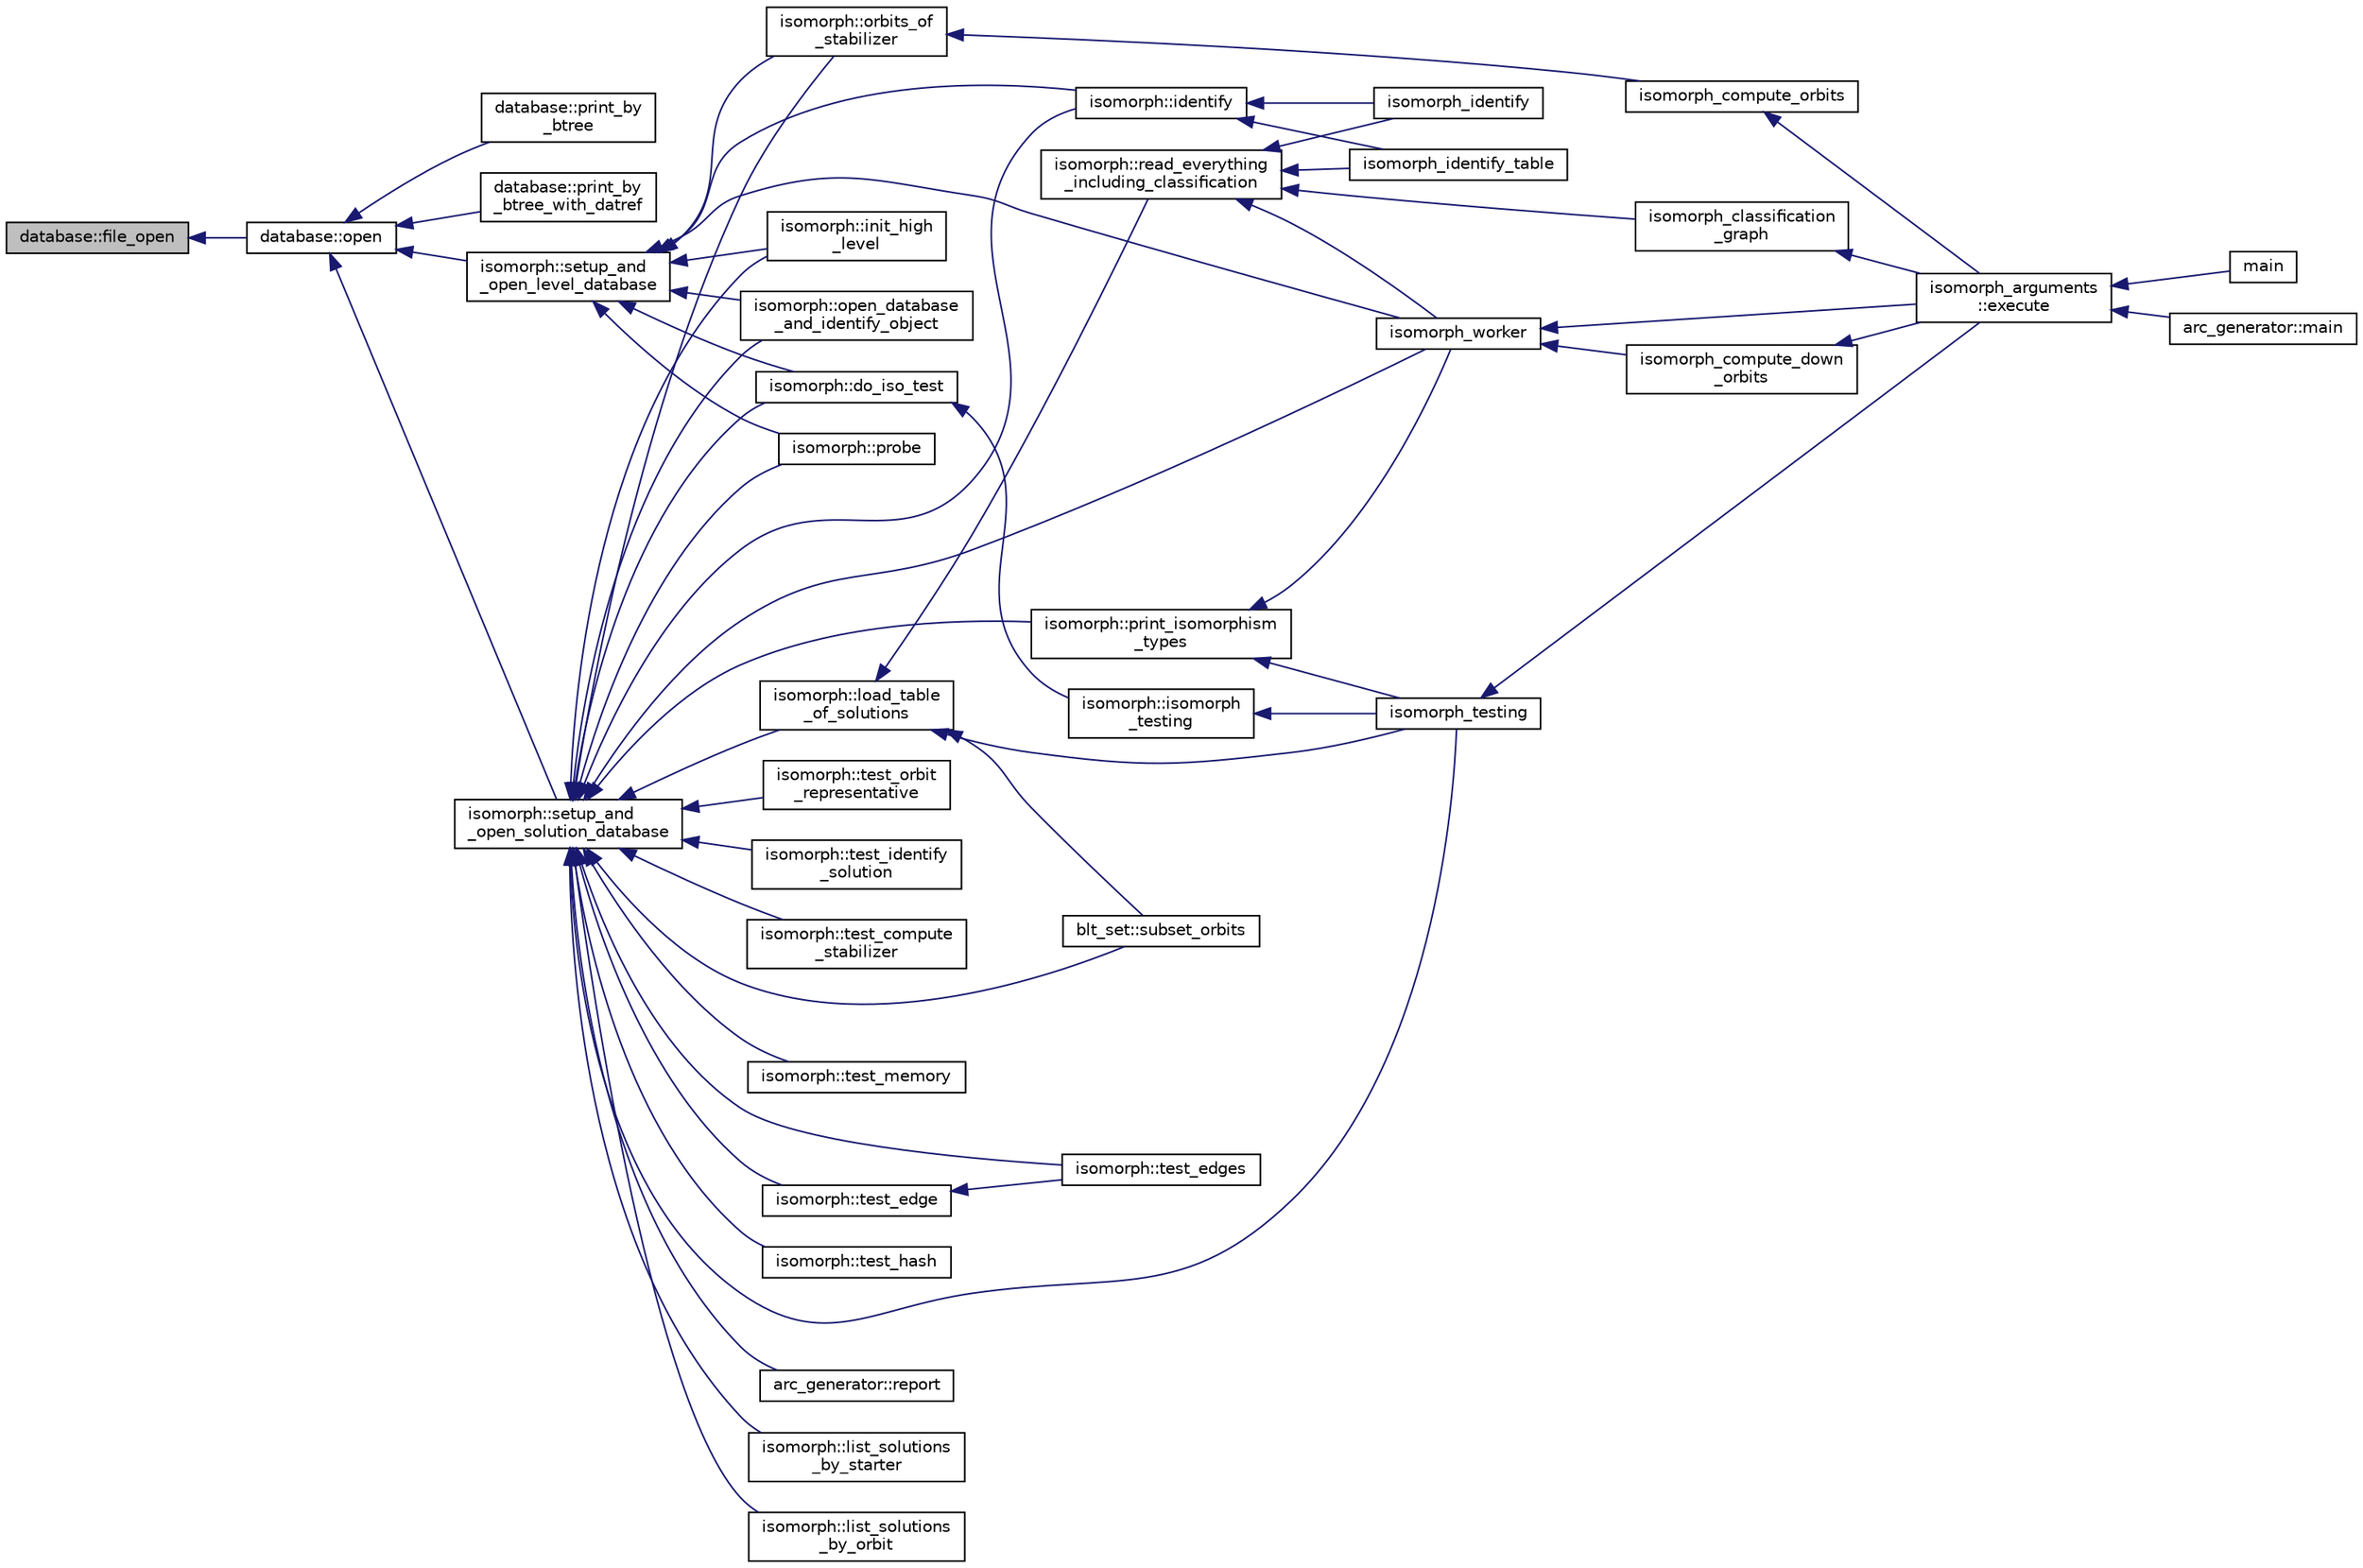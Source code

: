 digraph "database::file_open"
{
  edge [fontname="Helvetica",fontsize="10",labelfontname="Helvetica",labelfontsize="10"];
  node [fontname="Helvetica",fontsize="10",shape=record];
  rankdir="LR";
  Node1054 [label="database::file_open",height=0.2,width=0.4,color="black", fillcolor="grey75", style="filled", fontcolor="black"];
  Node1054 -> Node1055 [dir="back",color="midnightblue",fontsize="10",style="solid",fontname="Helvetica"];
  Node1055 [label="database::open",height=0.2,width=0.4,color="black", fillcolor="white", style="filled",URL="$db/d72/classdatabase.html#a65e8eccf98ecab4d55fb25bacaae6a19"];
  Node1055 -> Node1056 [dir="back",color="midnightblue",fontsize="10",style="solid",fontname="Helvetica"];
  Node1056 [label="database::print_by\l_btree",height=0.2,width=0.4,color="black", fillcolor="white", style="filled",URL="$db/d72/classdatabase.html#ac45ae44f2a861557ced6e5ab7c146717"];
  Node1055 -> Node1057 [dir="back",color="midnightblue",fontsize="10",style="solid",fontname="Helvetica"];
  Node1057 [label="database::print_by\l_btree_with_datref",height=0.2,width=0.4,color="black", fillcolor="white", style="filled",URL="$db/d72/classdatabase.html#af84030a29b31944d6763974ac4f774b5"];
  Node1055 -> Node1058 [dir="back",color="midnightblue",fontsize="10",style="solid",fontname="Helvetica"];
  Node1058 [label="isomorph::setup_and\l_open_solution_database",height=0.2,width=0.4,color="black", fillcolor="white", style="filled",URL="$d3/d5f/classisomorph.html#a31846d3ae261a9c2dc089fb87710ce5c"];
  Node1058 -> Node1059 [dir="back",color="midnightblue",fontsize="10",style="solid",fontname="Helvetica"];
  Node1059 [label="blt_set::subset_orbits",height=0.2,width=0.4,color="black", fillcolor="white", style="filled",URL="$d1/d3d/classblt__set.html#af8f79fc4346244acfa0e2c2d23c36993"];
  Node1058 -> Node1060 [dir="back",color="midnightblue",fontsize="10",style="solid",fontname="Helvetica"];
  Node1060 [label="arc_generator::report",height=0.2,width=0.4,color="black", fillcolor="white", style="filled",URL="$d4/d21/classarc__generator.html#a650f715bb3eec8fd1057e07e5b384f9a"];
  Node1058 -> Node1061 [dir="back",color="midnightblue",fontsize="10",style="solid",fontname="Helvetica"];
  Node1061 [label="isomorph::load_table\l_of_solutions",height=0.2,width=0.4,color="black", fillcolor="white", style="filled",URL="$d3/d5f/classisomorph.html#a21ab5aba74a200b9abf041dc5206821a"];
  Node1061 -> Node1059 [dir="back",color="midnightblue",fontsize="10",style="solid",fontname="Helvetica"];
  Node1061 -> Node1062 [dir="back",color="midnightblue",fontsize="10",style="solid",fontname="Helvetica"];
  Node1062 [label="isomorph::read_everything\l_including_classification",height=0.2,width=0.4,color="black", fillcolor="white", style="filled",URL="$d3/d5f/classisomorph.html#aa6a56e4522d3133a6ea65c9ac6de3924"];
  Node1062 -> Node1063 [dir="back",color="midnightblue",fontsize="10",style="solid",fontname="Helvetica"];
  Node1063 [label="isomorph_classification\l_graph",height=0.2,width=0.4,color="black", fillcolor="white", style="filled",URL="$d4/d7e/isomorph__global_8_c.html#a027e803e6cab7af4c400a71663bf4715"];
  Node1063 -> Node1064 [dir="back",color="midnightblue",fontsize="10",style="solid",fontname="Helvetica"];
  Node1064 [label="isomorph_arguments\l::execute",height=0.2,width=0.4,color="black", fillcolor="white", style="filled",URL="$d5/de4/classisomorph__arguments.html#aa85e472d14906abdd5672dc66027583e"];
  Node1064 -> Node1065 [dir="back",color="midnightblue",fontsize="10",style="solid",fontname="Helvetica"];
  Node1065 [label="main",height=0.2,width=0.4,color="black", fillcolor="white", style="filled",URL="$d1/d5e/blt__main_8_c.html#a217dbf8b442f20279ea00b898af96f52"];
  Node1064 -> Node1066 [dir="back",color="midnightblue",fontsize="10",style="solid",fontname="Helvetica"];
  Node1066 [label="arc_generator::main",height=0.2,width=0.4,color="black", fillcolor="white", style="filled",URL="$d4/d21/classarc__generator.html#ad80140b51b165dad1fe6ab232be7829a"];
  Node1062 -> Node1067 [dir="back",color="midnightblue",fontsize="10",style="solid",fontname="Helvetica"];
  Node1067 [label="isomorph_identify",height=0.2,width=0.4,color="black", fillcolor="white", style="filled",URL="$d4/d7e/isomorph__global_8_c.html#aa0fe57c73d5668eee10a6022ada7f6a3"];
  Node1062 -> Node1068 [dir="back",color="midnightblue",fontsize="10",style="solid",fontname="Helvetica"];
  Node1068 [label="isomorph_identify_table",height=0.2,width=0.4,color="black", fillcolor="white", style="filled",URL="$d4/d7e/isomorph__global_8_c.html#a9fd19ea945561cf2a6bb5c72dd4b1cb2"];
  Node1062 -> Node1069 [dir="back",color="midnightblue",fontsize="10",style="solid",fontname="Helvetica"];
  Node1069 [label="isomorph_worker",height=0.2,width=0.4,color="black", fillcolor="white", style="filled",URL="$d4/d7e/isomorph__global_8_c.html#ace3bb6ec719b02a35534309d4d3fe99a"];
  Node1069 -> Node1064 [dir="back",color="midnightblue",fontsize="10",style="solid",fontname="Helvetica"];
  Node1069 -> Node1070 [dir="back",color="midnightblue",fontsize="10",style="solid",fontname="Helvetica"];
  Node1070 [label="isomorph_compute_down\l_orbits",height=0.2,width=0.4,color="black", fillcolor="white", style="filled",URL="$d4/d7e/isomorph__global_8_c.html#a3613cea19158edd30958c4edecd97d53"];
  Node1070 -> Node1064 [dir="back",color="midnightblue",fontsize="10",style="solid",fontname="Helvetica"];
  Node1061 -> Node1071 [dir="back",color="midnightblue",fontsize="10",style="solid",fontname="Helvetica"];
  Node1071 [label="isomorph_testing",height=0.2,width=0.4,color="black", fillcolor="white", style="filled",URL="$d4/d7e/isomorph__global_8_c.html#a5a73cbe9f89c4727f086482ee2d238f9"];
  Node1071 -> Node1064 [dir="back",color="midnightblue",fontsize="10",style="solid",fontname="Helvetica"];
  Node1058 -> Node1072 [dir="back",color="midnightblue",fontsize="10",style="solid",fontname="Helvetica"];
  Node1072 [label="isomorph::list_solutions\l_by_starter",height=0.2,width=0.4,color="black", fillcolor="white", style="filled",URL="$d3/d5f/classisomorph.html#a9c40f343f1a3e5fc177e5121bc809b06"];
  Node1058 -> Node1073 [dir="back",color="midnightblue",fontsize="10",style="solid",fontname="Helvetica"];
  Node1073 [label="isomorph::list_solutions\l_by_orbit",height=0.2,width=0.4,color="black", fillcolor="white", style="filled",URL="$d3/d5f/classisomorph.html#adefb1a89c097c284d29f92d5fc58ebfa"];
  Node1058 -> Node1074 [dir="back",color="midnightblue",fontsize="10",style="solid",fontname="Helvetica"];
  Node1074 [label="isomorph::orbits_of\l_stabilizer",height=0.2,width=0.4,color="black", fillcolor="white", style="filled",URL="$d3/d5f/classisomorph.html#a72bbdc12cca5a90045ef15d0b24075e6"];
  Node1074 -> Node1075 [dir="back",color="midnightblue",fontsize="10",style="solid",fontname="Helvetica"];
  Node1075 [label="isomorph_compute_orbits",height=0.2,width=0.4,color="black", fillcolor="white", style="filled",URL="$d4/d7e/isomorph__global_8_c.html#a592f3efd31146c0802f59837055f904f"];
  Node1075 -> Node1064 [dir="back",color="midnightblue",fontsize="10",style="solid",fontname="Helvetica"];
  Node1058 -> Node1076 [dir="back",color="midnightblue",fontsize="10",style="solid",fontname="Helvetica"];
  Node1076 [label="isomorph::test_orbit\l_representative",height=0.2,width=0.4,color="black", fillcolor="white", style="filled",URL="$d3/d5f/classisomorph.html#a5f165aa61a0d6b349da5a6117135f6c0"];
  Node1058 -> Node1077 [dir="back",color="midnightblue",fontsize="10",style="solid",fontname="Helvetica"];
  Node1077 [label="isomorph::test_identify\l_solution",height=0.2,width=0.4,color="black", fillcolor="white", style="filled",URL="$d3/d5f/classisomorph.html#aa2c95f309e3283179e87bbbd83bfdc7d"];
  Node1058 -> Node1078 [dir="back",color="midnightblue",fontsize="10",style="solid",fontname="Helvetica"];
  Node1078 [label="isomorph::test_compute\l_stabilizer",height=0.2,width=0.4,color="black", fillcolor="white", style="filled",URL="$d3/d5f/classisomorph.html#a72cd06f32311c44eb09dd73faa36b748"];
  Node1058 -> Node1079 [dir="back",color="midnightblue",fontsize="10",style="solid",fontname="Helvetica"];
  Node1079 [label="isomorph::test_memory",height=0.2,width=0.4,color="black", fillcolor="white", style="filled",URL="$d3/d5f/classisomorph.html#a27877043c77db8e85e8fa7d5c43845b0"];
  Node1058 -> Node1080 [dir="back",color="midnightblue",fontsize="10",style="solid",fontname="Helvetica"];
  Node1080 [label="isomorph::test_edges",height=0.2,width=0.4,color="black", fillcolor="white", style="filled",URL="$d3/d5f/classisomorph.html#ad23507927d8f7698073475d12b2a85bc"];
  Node1058 -> Node1081 [dir="back",color="midnightblue",fontsize="10",style="solid",fontname="Helvetica"];
  Node1081 [label="isomorph::test_edge",height=0.2,width=0.4,color="black", fillcolor="white", style="filled",URL="$d3/d5f/classisomorph.html#a591165fa287477b480f5b7081198ba46"];
  Node1081 -> Node1080 [dir="back",color="midnightblue",fontsize="10",style="solid",fontname="Helvetica"];
  Node1058 -> Node1082 [dir="back",color="midnightblue",fontsize="10",style="solid",fontname="Helvetica"];
  Node1082 [label="isomorph::test_hash",height=0.2,width=0.4,color="black", fillcolor="white", style="filled",URL="$d3/d5f/classisomorph.html#a53560280664b268a0500d26c801b1e68"];
  Node1058 -> Node1083 [dir="back",color="midnightblue",fontsize="10",style="solid",fontname="Helvetica"];
  Node1083 [label="isomorph::init_high\l_level",height=0.2,width=0.4,color="black", fillcolor="white", style="filled",URL="$d3/d5f/classisomorph.html#a5cee5468cc8cc68eac1f6131faedfab2"];
  Node1058 -> Node1084 [dir="back",color="midnightblue",fontsize="10",style="solid",fontname="Helvetica"];
  Node1084 [label="isomorph::open_database\l_and_identify_object",height=0.2,width=0.4,color="black", fillcolor="white", style="filled",URL="$d3/d5f/classisomorph.html#aa4e387f26f609fc9379d2e01f6cc27d0"];
  Node1058 -> Node1085 [dir="back",color="midnightblue",fontsize="10",style="solid",fontname="Helvetica"];
  Node1085 [label="isomorph::print_isomorphism\l_types",height=0.2,width=0.4,color="black", fillcolor="white", style="filled",URL="$d3/d5f/classisomorph.html#abbcd12f6434585951a5532d0b2467a00"];
  Node1085 -> Node1071 [dir="back",color="midnightblue",fontsize="10",style="solid",fontname="Helvetica"];
  Node1085 -> Node1069 [dir="back",color="midnightblue",fontsize="10",style="solid",fontname="Helvetica"];
  Node1058 -> Node1071 [dir="back",color="midnightblue",fontsize="10",style="solid",fontname="Helvetica"];
  Node1058 -> Node1069 [dir="back",color="midnightblue",fontsize="10",style="solid",fontname="Helvetica"];
  Node1058 -> Node1086 [dir="back",color="midnightblue",fontsize="10",style="solid",fontname="Helvetica"];
  Node1086 [label="isomorph::probe",height=0.2,width=0.4,color="black", fillcolor="white", style="filled",URL="$d3/d5f/classisomorph.html#a9cb6fed7b6ac639d886b117a1f454441"];
  Node1058 -> Node1087 [dir="back",color="midnightblue",fontsize="10",style="solid",fontname="Helvetica"];
  Node1087 [label="isomorph::do_iso_test",height=0.2,width=0.4,color="black", fillcolor="white", style="filled",URL="$d3/d5f/classisomorph.html#a51fc3bf5cc3a99282a489b2df37ee24e"];
  Node1087 -> Node1088 [dir="back",color="midnightblue",fontsize="10",style="solid",fontname="Helvetica"];
  Node1088 [label="isomorph::isomorph\l_testing",height=0.2,width=0.4,color="black", fillcolor="white", style="filled",URL="$d3/d5f/classisomorph.html#ad7945ec94ba0ba16953482edfaa4da6e"];
  Node1088 -> Node1071 [dir="back",color="midnightblue",fontsize="10",style="solid",fontname="Helvetica"];
  Node1058 -> Node1089 [dir="back",color="midnightblue",fontsize="10",style="solid",fontname="Helvetica"];
  Node1089 [label="isomorph::identify",height=0.2,width=0.4,color="black", fillcolor="white", style="filled",URL="$d3/d5f/classisomorph.html#a78ecf843b9f6ca1cfd666e222edd90ae"];
  Node1089 -> Node1067 [dir="back",color="midnightblue",fontsize="10",style="solid",fontname="Helvetica"];
  Node1089 -> Node1068 [dir="back",color="midnightblue",fontsize="10",style="solid",fontname="Helvetica"];
  Node1055 -> Node1090 [dir="back",color="midnightblue",fontsize="10",style="solid",fontname="Helvetica"];
  Node1090 [label="isomorph::setup_and\l_open_level_database",height=0.2,width=0.4,color="black", fillcolor="white", style="filled",URL="$d3/d5f/classisomorph.html#aa011f38988f4db9c6f5abd84faebd153"];
  Node1090 -> Node1074 [dir="back",color="midnightblue",fontsize="10",style="solid",fontname="Helvetica"];
  Node1090 -> Node1083 [dir="back",color="midnightblue",fontsize="10",style="solid",fontname="Helvetica"];
  Node1090 -> Node1084 [dir="back",color="midnightblue",fontsize="10",style="solid",fontname="Helvetica"];
  Node1090 -> Node1069 [dir="back",color="midnightblue",fontsize="10",style="solid",fontname="Helvetica"];
  Node1090 -> Node1086 [dir="back",color="midnightblue",fontsize="10",style="solid",fontname="Helvetica"];
  Node1090 -> Node1087 [dir="back",color="midnightblue",fontsize="10",style="solid",fontname="Helvetica"];
  Node1090 -> Node1089 [dir="back",color="midnightblue",fontsize="10",style="solid",fontname="Helvetica"];
}
